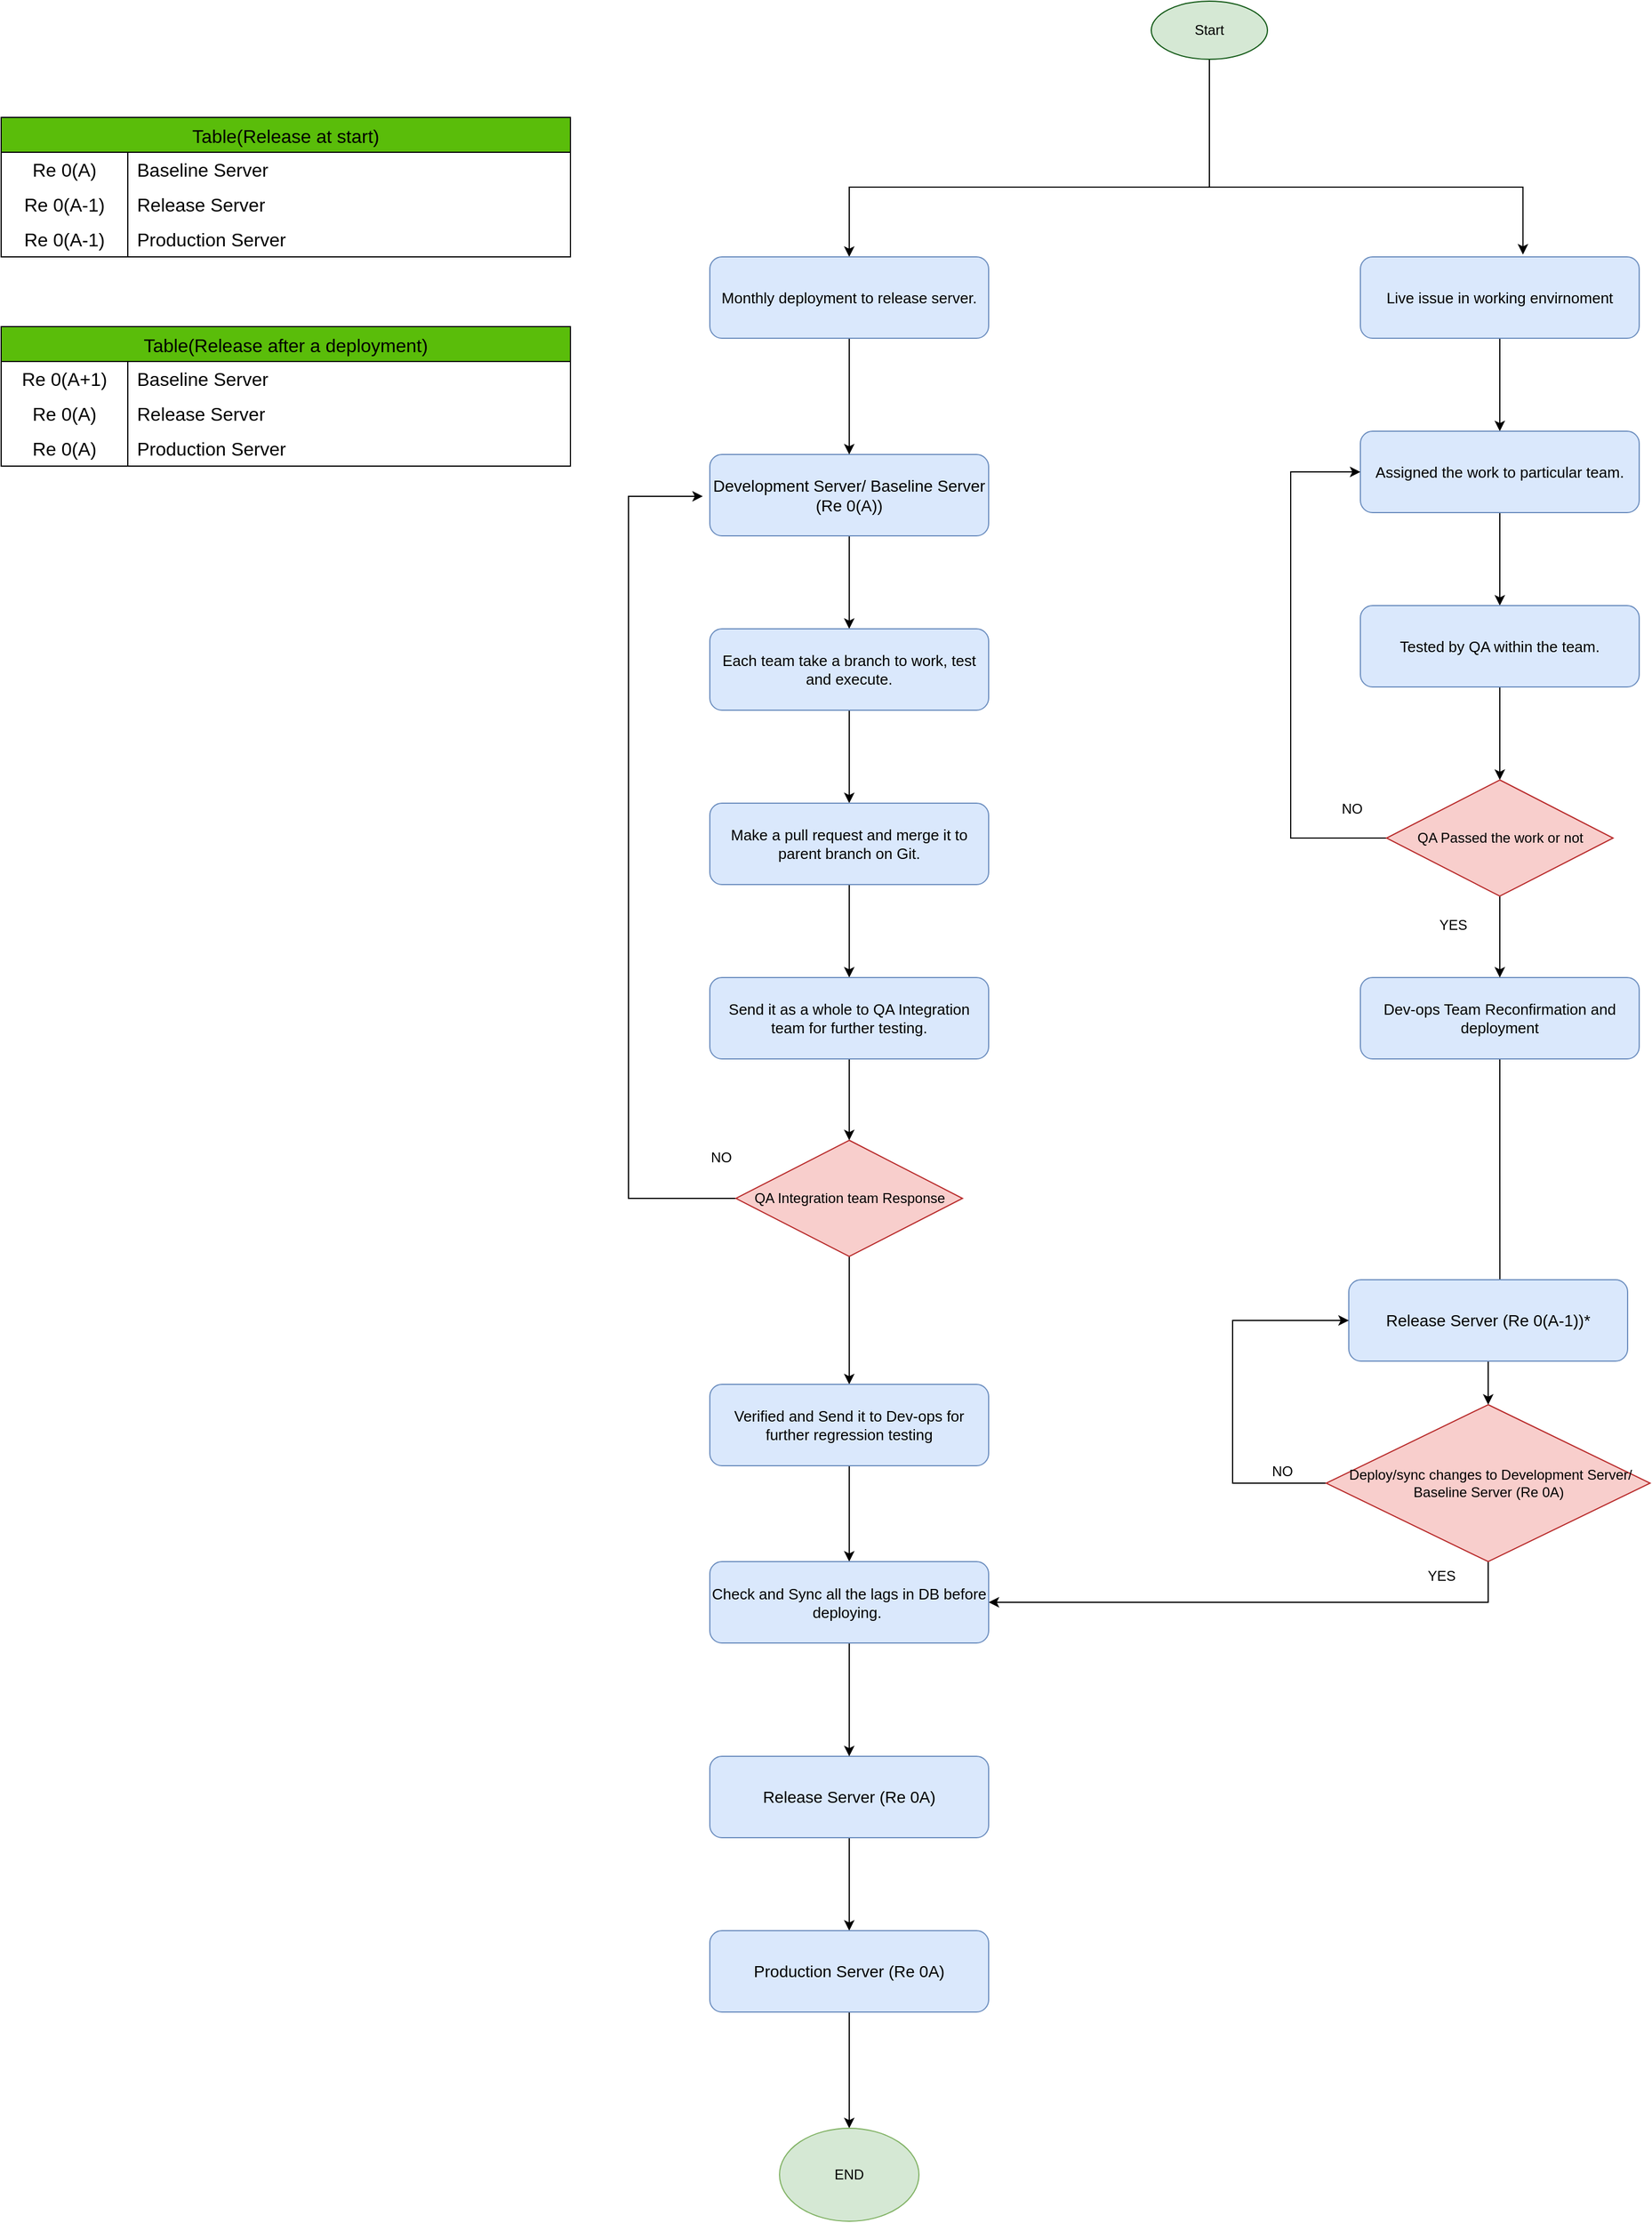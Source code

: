 <mxfile version="21.7.5" type="device">
  <diagram name="Page-1" id="8pNY_bg-7wQrWex4wAmK">
    <mxGraphModel dx="2537" dy="2029" grid="1" gridSize="10" guides="1" tooltips="1" connect="1" arrows="1" fold="1" page="1" pageScale="1" pageWidth="850" pageHeight="1100" math="0" shadow="0">
      <root>
        <mxCell id="0" />
        <mxCell id="1" parent="0" />
        <mxCell id="MV8AUcDROkqsjR5Ie3FV-18" value="" style="edgeStyle=orthogonalEdgeStyle;rounded=0;orthogonalLoop=1;jettySize=auto;html=1;" edge="1" parent="1" source="MV8AUcDROkqsjR5Ie3FV-1" target="MV8AUcDROkqsjR5Ie3FV-15">
          <mxGeometry relative="1" as="geometry" />
        </mxCell>
        <mxCell id="MV8AUcDROkqsjR5Ie3FV-1" value="&lt;font style=&quot;font-size: 14px;&quot;&gt;Development Server/ Baseline Server (Re 0(A))&lt;/font&gt;" style="rounded=1;whiteSpace=wrap;html=1;fillColor=#dae8fc;strokeColor=#6c8ebf;" vertex="1" parent="1">
          <mxGeometry x="-140" y="350" width="240" height="70" as="geometry" />
        </mxCell>
        <mxCell id="MV8AUcDROkqsjR5Ie3FV-12" style="edgeStyle=orthogonalEdgeStyle;rounded=0;orthogonalLoop=1;jettySize=auto;html=1;entryX=0.5;entryY=0;entryDx=0;entryDy=0;" edge="1" parent="1" source="MV8AUcDROkqsjR5Ie3FV-2" target="MV8AUcDROkqsjR5Ie3FV-4">
          <mxGeometry relative="1" as="geometry">
            <Array as="points">
              <mxPoint x="290" y="120" />
              <mxPoint x="-20" y="120" />
            </Array>
          </mxGeometry>
        </mxCell>
        <mxCell id="MV8AUcDROkqsjR5Ie3FV-13" style="edgeStyle=orthogonalEdgeStyle;rounded=0;orthogonalLoop=1;jettySize=auto;html=1;entryX=0.583;entryY=-0.029;entryDx=0;entryDy=0;entryPerimeter=0;" edge="1" parent="1" source="MV8AUcDROkqsjR5Ie3FV-2" target="MV8AUcDROkqsjR5Ie3FV-5">
          <mxGeometry relative="1" as="geometry">
            <Array as="points">
              <mxPoint x="290" y="120" />
              <mxPoint x="560" y="120" />
            </Array>
          </mxGeometry>
        </mxCell>
        <mxCell id="MV8AUcDROkqsjR5Ie3FV-2" value="Start" style="ellipse;whiteSpace=wrap;html=1;fillColor=#d5e8d4;strokeColor=#125916;" vertex="1" parent="1">
          <mxGeometry x="240" y="-40" width="100" height="50" as="geometry" />
        </mxCell>
        <mxCell id="MV8AUcDROkqsjR5Ie3FV-17" value="" style="edgeStyle=orthogonalEdgeStyle;rounded=0;orthogonalLoop=1;jettySize=auto;html=1;" edge="1" parent="1" source="MV8AUcDROkqsjR5Ie3FV-4" target="MV8AUcDROkqsjR5Ie3FV-1">
          <mxGeometry relative="1" as="geometry" />
        </mxCell>
        <mxCell id="MV8AUcDROkqsjR5Ie3FV-4" value="&lt;font style=&quot;font-size: 13px;&quot;&gt;Monthly deployment to release server.&lt;/font&gt;" style="rounded=1;whiteSpace=wrap;html=1;fillColor=#dae8fc;strokeColor=#6c8ebf;" vertex="1" parent="1">
          <mxGeometry x="-140" y="180" width="240" height="70" as="geometry" />
        </mxCell>
        <mxCell id="MV8AUcDROkqsjR5Ie3FV-33" value="" style="edgeStyle=orthogonalEdgeStyle;rounded=0;orthogonalLoop=1;jettySize=auto;html=1;" edge="1" parent="1" source="MV8AUcDROkqsjR5Ie3FV-5" target="MV8AUcDROkqsjR5Ie3FV-32">
          <mxGeometry relative="1" as="geometry" />
        </mxCell>
        <mxCell id="MV8AUcDROkqsjR5Ie3FV-5" value="&lt;font style=&quot;font-size: 13px;&quot;&gt;Live issue in working envirnoment&lt;/font&gt;" style="rounded=1;whiteSpace=wrap;html=1;fillColor=#dae8fc;strokeColor=#6c8ebf;" vertex="1" parent="1">
          <mxGeometry x="420" y="180" width="240" height="70" as="geometry" />
        </mxCell>
        <mxCell id="MV8AUcDROkqsjR5Ie3FV-27" value="" style="edgeStyle=orthogonalEdgeStyle;rounded=0;orthogonalLoop=1;jettySize=auto;html=1;" edge="1" parent="1" source="MV8AUcDROkqsjR5Ie3FV-10" target="MV8AUcDROkqsjR5Ie3FV-26">
          <mxGeometry relative="1" as="geometry" />
        </mxCell>
        <mxCell id="MV8AUcDROkqsjR5Ie3FV-31" style="edgeStyle=orthogonalEdgeStyle;rounded=0;orthogonalLoop=1;jettySize=auto;html=1;entryX=-0.025;entryY=0.514;entryDx=0;entryDy=0;entryPerimeter=0;" edge="1" parent="1" source="MV8AUcDROkqsjR5Ie3FV-10" target="MV8AUcDROkqsjR5Ie3FV-1">
          <mxGeometry relative="1" as="geometry">
            <Array as="points">
              <mxPoint x="-210" y="990" />
              <mxPoint x="-210" y="386" />
            </Array>
          </mxGeometry>
        </mxCell>
        <mxCell id="MV8AUcDROkqsjR5Ie3FV-10" value="QA Integration team Response" style="rhombus;whiteSpace=wrap;html=1;fillColor=#f8cecc;strokeColor=#B82A2A;" vertex="1" parent="1">
          <mxGeometry x="-117.5" y="940" width="195" height="100" as="geometry" />
        </mxCell>
        <mxCell id="MV8AUcDROkqsjR5Ie3FV-21" value="" style="edgeStyle=orthogonalEdgeStyle;rounded=0;orthogonalLoop=1;jettySize=auto;html=1;" edge="1" parent="1" source="MV8AUcDROkqsjR5Ie3FV-15" target="MV8AUcDROkqsjR5Ie3FV-19">
          <mxGeometry relative="1" as="geometry" />
        </mxCell>
        <mxCell id="MV8AUcDROkqsjR5Ie3FV-15" value="&lt;font style=&quot;font-size: 13px;&quot;&gt;Each team take a branch to work, test and execute.&lt;/font&gt;" style="rounded=1;whiteSpace=wrap;html=1;fillColor=#dae8fc;strokeColor=#6c8ebf;" vertex="1" parent="1">
          <mxGeometry x="-140" y="500" width="240" height="70" as="geometry" />
        </mxCell>
        <mxCell id="MV8AUcDROkqsjR5Ie3FV-22" value="" style="edgeStyle=orthogonalEdgeStyle;rounded=0;orthogonalLoop=1;jettySize=auto;html=1;" edge="1" parent="1" source="MV8AUcDROkqsjR5Ie3FV-19" target="MV8AUcDROkqsjR5Ie3FV-20">
          <mxGeometry relative="1" as="geometry" />
        </mxCell>
        <mxCell id="MV8AUcDROkqsjR5Ie3FV-19" value="&lt;font style=&quot;font-size: 13px;&quot;&gt;Make a pull request and merge it to parent branch on Git.&lt;/font&gt;" style="rounded=1;whiteSpace=wrap;html=1;fillColor=#dae8fc;strokeColor=#6c8ebf;" vertex="1" parent="1">
          <mxGeometry x="-140" y="650" width="240" height="70" as="geometry" />
        </mxCell>
        <mxCell id="MV8AUcDROkqsjR5Ie3FV-25" value="" style="edgeStyle=orthogonalEdgeStyle;rounded=0;orthogonalLoop=1;jettySize=auto;html=1;" edge="1" parent="1" source="MV8AUcDROkqsjR5Ie3FV-20" target="MV8AUcDROkqsjR5Ie3FV-10">
          <mxGeometry relative="1" as="geometry" />
        </mxCell>
        <mxCell id="MV8AUcDROkqsjR5Ie3FV-20" value="&lt;span style=&quot;font-size: 13px;&quot;&gt;Send it as a whole to QA Integration team for further&amp;nbsp;testing.&lt;/span&gt;" style="rounded=1;whiteSpace=wrap;html=1;fillColor=#dae8fc;strokeColor=#6c8ebf;" vertex="1" parent="1">
          <mxGeometry x="-140" y="800" width="240" height="70" as="geometry" />
        </mxCell>
        <mxCell id="MV8AUcDROkqsjR5Ie3FV-23" value="NO" style="text;html=1;strokeColor=none;fillColor=none;align=center;verticalAlign=middle;whiteSpace=wrap;rounded=0;" vertex="1" parent="1">
          <mxGeometry x="-160" y="940" width="60" height="30" as="geometry" />
        </mxCell>
        <mxCell id="MV8AUcDROkqsjR5Ie3FV-24" value="YES" style="text;html=1;strokeColor=none;fillColor=none;align=center;verticalAlign=middle;whiteSpace=wrap;rounded=0;" vertex="1" parent="1">
          <mxGeometry x="460" y="1300" width="60" height="30" as="geometry" />
        </mxCell>
        <mxCell id="MV8AUcDROkqsjR5Ie3FV-56" value="" style="edgeStyle=orthogonalEdgeStyle;rounded=0;orthogonalLoop=1;jettySize=auto;html=1;" edge="1" parent="1" source="MV8AUcDROkqsjR5Ie3FV-26" target="MV8AUcDROkqsjR5Ie3FV-55">
          <mxGeometry relative="1" as="geometry" />
        </mxCell>
        <mxCell id="MV8AUcDROkqsjR5Ie3FV-26" value="&lt;span style=&quot;font-size: 13px;&quot;&gt;Verified and Send it to Dev-ops for further&amp;nbsp;regression testing&lt;/span&gt;" style="rounded=1;whiteSpace=wrap;html=1;fillColor=#dae8fc;strokeColor=#6c8ebf;" vertex="1" parent="1">
          <mxGeometry x="-140" y="1150" width="240" height="70" as="geometry" />
        </mxCell>
        <mxCell id="MV8AUcDROkqsjR5Ie3FV-62" value="" style="edgeStyle=orthogonalEdgeStyle;rounded=0;orthogonalLoop=1;jettySize=auto;html=1;" edge="1" parent="1" source="MV8AUcDROkqsjR5Ie3FV-28" target="MV8AUcDROkqsjR5Ie3FV-61">
          <mxGeometry relative="1" as="geometry" />
        </mxCell>
        <mxCell id="MV8AUcDROkqsjR5Ie3FV-28" value="&lt;font style=&quot;font-size: 14px;&quot;&gt;Release Server (Re 0A)&lt;/font&gt;" style="rounded=1;whiteSpace=wrap;html=1;fillColor=#dae8fc;strokeColor=#6c8ebf;" vertex="1" parent="1">
          <mxGeometry x="-140" y="1470" width="240" height="70" as="geometry" />
        </mxCell>
        <mxCell id="MV8AUcDROkqsjR5Ie3FV-36" value="" style="edgeStyle=orthogonalEdgeStyle;rounded=0;orthogonalLoop=1;jettySize=auto;html=1;" edge="1" parent="1" source="MV8AUcDROkqsjR5Ie3FV-32" target="MV8AUcDROkqsjR5Ie3FV-34">
          <mxGeometry relative="1" as="geometry" />
        </mxCell>
        <mxCell id="MV8AUcDROkqsjR5Ie3FV-32" value="&lt;span style=&quot;font-size: 13px;&quot;&gt;Assigned the work to particular team.&lt;/span&gt;" style="rounded=1;whiteSpace=wrap;html=1;fillColor=#dae8fc;strokeColor=#6c8ebf;" vertex="1" parent="1">
          <mxGeometry x="420" y="330" width="240" height="70" as="geometry" />
        </mxCell>
        <mxCell id="MV8AUcDROkqsjR5Ie3FV-43" value="" style="edgeStyle=orthogonalEdgeStyle;rounded=0;orthogonalLoop=1;jettySize=auto;html=1;" edge="1" parent="1" source="MV8AUcDROkqsjR5Ie3FV-34" target="MV8AUcDROkqsjR5Ie3FV-37">
          <mxGeometry relative="1" as="geometry" />
        </mxCell>
        <mxCell id="MV8AUcDROkqsjR5Ie3FV-34" value="&lt;span style=&quot;font-size: 13px;&quot;&gt;Tested by QA within the team.&lt;/span&gt;" style="rounded=1;whiteSpace=wrap;html=1;fillColor=#dae8fc;strokeColor=#6c8ebf;" vertex="1" parent="1">
          <mxGeometry x="420" y="480" width="240" height="70" as="geometry" />
        </mxCell>
        <mxCell id="MV8AUcDROkqsjR5Ie3FV-46" style="edgeStyle=orthogonalEdgeStyle;rounded=0;orthogonalLoop=1;jettySize=auto;html=1;entryX=0.542;entryY=0.143;entryDx=0;entryDy=0;entryPerimeter=0;" edge="1" parent="1" source="MV8AUcDROkqsjR5Ie3FV-35" target="MV8AUcDROkqsjR5Ie3FV-45">
          <mxGeometry relative="1" as="geometry" />
        </mxCell>
        <mxCell id="MV8AUcDROkqsjR5Ie3FV-35" value="&lt;span style=&quot;font-size: 13px;&quot;&gt;Dev-ops Team Reconfirmation and deployment&lt;/span&gt;" style="rounded=1;whiteSpace=wrap;html=1;fillColor=#dae8fc;strokeColor=#6c8ebf;" vertex="1" parent="1">
          <mxGeometry x="420" y="800" width="240" height="70" as="geometry" />
        </mxCell>
        <mxCell id="MV8AUcDROkqsjR5Ie3FV-39" value="" style="edgeStyle=orthogonalEdgeStyle;rounded=0;orthogonalLoop=1;jettySize=auto;html=1;" edge="1" parent="1" source="MV8AUcDROkqsjR5Ie3FV-37" target="MV8AUcDROkqsjR5Ie3FV-35">
          <mxGeometry relative="1" as="geometry" />
        </mxCell>
        <mxCell id="MV8AUcDROkqsjR5Ie3FV-44" style="edgeStyle=orthogonalEdgeStyle;rounded=0;orthogonalLoop=1;jettySize=auto;html=1;entryX=0;entryY=0.5;entryDx=0;entryDy=0;" edge="1" parent="1" source="MV8AUcDROkqsjR5Ie3FV-37" target="MV8AUcDROkqsjR5Ie3FV-32">
          <mxGeometry relative="1" as="geometry">
            <Array as="points">
              <mxPoint x="360" y="680" />
              <mxPoint x="360" y="365" />
            </Array>
          </mxGeometry>
        </mxCell>
        <mxCell id="MV8AUcDROkqsjR5Ie3FV-37" value="QA Passed the work or not" style="rhombus;whiteSpace=wrap;html=1;fillColor=#f8cecc;strokeColor=#B82A2A;" vertex="1" parent="1">
          <mxGeometry x="442.5" y="630" width="195" height="100" as="geometry" />
        </mxCell>
        <mxCell id="MV8AUcDROkqsjR5Ie3FV-38" value="YES" style="text;html=1;strokeColor=none;fillColor=none;align=center;verticalAlign=middle;whiteSpace=wrap;rounded=0;" vertex="1" parent="1">
          <mxGeometry x="470" y="740" width="60" height="30" as="geometry" />
        </mxCell>
        <mxCell id="MV8AUcDROkqsjR5Ie3FV-42" value="NO" style="text;html=1;strokeColor=none;fillColor=none;align=center;verticalAlign=middle;whiteSpace=wrap;rounded=0;" vertex="1" parent="1">
          <mxGeometry x="382.5" y="640" width="60" height="30" as="geometry" />
        </mxCell>
        <mxCell id="MV8AUcDROkqsjR5Ie3FV-50" value="" style="edgeStyle=orthogonalEdgeStyle;rounded=0;orthogonalLoop=1;jettySize=auto;html=1;" edge="1" parent="1" source="MV8AUcDROkqsjR5Ie3FV-45" target="MV8AUcDROkqsjR5Ie3FV-49">
          <mxGeometry relative="1" as="geometry" />
        </mxCell>
        <mxCell id="MV8AUcDROkqsjR5Ie3FV-45" value="&lt;font style=&quot;font-size: 14px;&quot;&gt;Release Server (Re 0(A-1))*&lt;/font&gt;" style="rounded=1;whiteSpace=wrap;html=1;fillColor=#dae8fc;strokeColor=#6c8ebf;" vertex="1" parent="1">
          <mxGeometry x="410.01" y="1060" width="240" height="70" as="geometry" />
        </mxCell>
        <mxCell id="MV8AUcDROkqsjR5Ie3FV-59" style="edgeStyle=orthogonalEdgeStyle;rounded=0;orthogonalLoop=1;jettySize=auto;html=1;entryX=0;entryY=0.5;entryDx=0;entryDy=0;" edge="1" parent="1" source="MV8AUcDROkqsjR5Ie3FV-49" target="MV8AUcDROkqsjR5Ie3FV-45">
          <mxGeometry relative="1" as="geometry">
            <Array as="points">
              <mxPoint x="310" y="1235" />
              <mxPoint x="310" y="1095" />
            </Array>
          </mxGeometry>
        </mxCell>
        <mxCell id="MV8AUcDROkqsjR5Ie3FV-60" style="edgeStyle=orthogonalEdgeStyle;rounded=0;orthogonalLoop=1;jettySize=auto;html=1;entryX=1;entryY=0.5;entryDx=0;entryDy=0;" edge="1" parent="1" source="MV8AUcDROkqsjR5Ie3FV-49" target="MV8AUcDROkqsjR5Ie3FV-55">
          <mxGeometry relative="1" as="geometry">
            <Array as="points">
              <mxPoint x="530" y="1338" />
            </Array>
          </mxGeometry>
        </mxCell>
        <mxCell id="MV8AUcDROkqsjR5Ie3FV-49" value="&amp;nbsp;Deploy/sync changes to Development Server/ Baseline Server (Re 0A)" style="rhombus;whiteSpace=wrap;html=1;fillColor=#f8cecc;strokeColor=#B82A2A;" vertex="1" parent="1">
          <mxGeometry x="390.64" y="1167.5" width="278.75" height="135" as="geometry" />
        </mxCell>
        <mxCell id="MV8AUcDROkqsjR5Ie3FV-52" value="NO" style="text;html=1;strokeColor=none;fillColor=none;align=center;verticalAlign=middle;whiteSpace=wrap;rounded=0;" vertex="1" parent="1">
          <mxGeometry x="322.5" y="1210" width="60" height="30" as="geometry" />
        </mxCell>
        <mxCell id="MV8AUcDROkqsjR5Ie3FV-57" value="" style="edgeStyle=orthogonalEdgeStyle;rounded=0;orthogonalLoop=1;jettySize=auto;html=1;" edge="1" parent="1" source="MV8AUcDROkqsjR5Ie3FV-55" target="MV8AUcDROkqsjR5Ie3FV-28">
          <mxGeometry relative="1" as="geometry" />
        </mxCell>
        <mxCell id="MV8AUcDROkqsjR5Ie3FV-55" value="&lt;span style=&quot;font-size: 13px;&quot;&gt;Check and Sync all the lags in DB before deploying.&amp;nbsp;&lt;/span&gt;" style="rounded=1;whiteSpace=wrap;html=1;fillColor=#dae8fc;strokeColor=#6c8ebf;" vertex="1" parent="1">
          <mxGeometry x="-140" y="1302.5" width="240" height="70" as="geometry" />
        </mxCell>
        <mxCell id="MV8AUcDROkqsjR5Ie3FV-64" value="" style="edgeStyle=orthogonalEdgeStyle;rounded=0;orthogonalLoop=1;jettySize=auto;html=1;" edge="1" parent="1" source="MV8AUcDROkqsjR5Ie3FV-61" target="MV8AUcDROkqsjR5Ie3FV-63">
          <mxGeometry relative="1" as="geometry" />
        </mxCell>
        <mxCell id="MV8AUcDROkqsjR5Ie3FV-61" value="&lt;span style=&quot;font-size: 14px;&quot;&gt;Production Server (Re 0A)&lt;/span&gt;" style="rounded=1;whiteSpace=wrap;html=1;fillColor=#dae8fc;strokeColor=#6c8ebf;" vertex="1" parent="1">
          <mxGeometry x="-140" y="1620" width="240" height="70" as="geometry" />
        </mxCell>
        <mxCell id="MV8AUcDROkqsjR5Ie3FV-63" value="END" style="ellipse;whiteSpace=wrap;html=1;fillColor=#d5e8d4;strokeColor=#82b366;" vertex="1" parent="1">
          <mxGeometry x="-80" y="1790" width="120" height="80" as="geometry" />
        </mxCell>
        <mxCell id="MV8AUcDROkqsjR5Ie3FV-89" value="Table(Release at start)" style="shape=table;startSize=30;container=1;collapsible=0;childLayout=tableLayout;fixedRows=1;rowLines=0;fontStyle=0;strokeColor=default;fontSize=16;fillColor=#5abd0a;" vertex="1" parent="1">
          <mxGeometry x="-750" y="60" width="490" height="120" as="geometry" />
        </mxCell>
        <mxCell id="MV8AUcDROkqsjR5Ie3FV-90" value="" style="shape=tableRow;horizontal=0;startSize=0;swimlaneHead=0;swimlaneBody=0;top=0;left=0;bottom=0;right=0;collapsible=0;dropTarget=0;fillColor=none;points=[[0,0.5],[1,0.5]];portConstraint=eastwest;strokeColor=inherit;fontSize=16;" vertex="1" parent="MV8AUcDROkqsjR5Ie3FV-89">
          <mxGeometry y="30" width="490" height="30" as="geometry" />
        </mxCell>
        <mxCell id="MV8AUcDROkqsjR5Ie3FV-91" value="Re 0(A)" style="shape=partialRectangle;html=1;whiteSpace=wrap;connectable=0;fillColor=none;top=0;left=0;bottom=0;right=0;overflow=hidden;pointerEvents=1;strokeColor=inherit;fontSize=16;" vertex="1" parent="MV8AUcDROkqsjR5Ie3FV-90">
          <mxGeometry width="109" height="30" as="geometry">
            <mxRectangle width="109" height="30" as="alternateBounds" />
          </mxGeometry>
        </mxCell>
        <mxCell id="MV8AUcDROkqsjR5Ie3FV-92" value="Baseline Server" style="shape=partialRectangle;html=1;whiteSpace=wrap;connectable=0;fillColor=none;top=0;left=0;bottom=0;right=0;align=left;spacingLeft=6;overflow=hidden;strokeColor=inherit;fontSize=16;" vertex="1" parent="MV8AUcDROkqsjR5Ie3FV-90">
          <mxGeometry x="109" width="381" height="30" as="geometry">
            <mxRectangle width="381" height="30" as="alternateBounds" />
          </mxGeometry>
        </mxCell>
        <mxCell id="MV8AUcDROkqsjR5Ie3FV-93" value="" style="shape=tableRow;horizontal=0;startSize=0;swimlaneHead=0;swimlaneBody=0;top=0;left=0;bottom=0;right=0;collapsible=0;dropTarget=0;fillColor=none;points=[[0,0.5],[1,0.5]];portConstraint=eastwest;strokeColor=inherit;fontSize=16;" vertex="1" parent="MV8AUcDROkqsjR5Ie3FV-89">
          <mxGeometry y="60" width="490" height="30" as="geometry" />
        </mxCell>
        <mxCell id="MV8AUcDROkqsjR5Ie3FV-94" value="Re 0(A-1)" style="shape=partialRectangle;html=1;whiteSpace=wrap;connectable=0;fillColor=none;top=0;left=0;bottom=0;right=0;overflow=hidden;strokeColor=inherit;fontSize=16;" vertex="1" parent="MV8AUcDROkqsjR5Ie3FV-93">
          <mxGeometry width="109" height="30" as="geometry">
            <mxRectangle width="109" height="30" as="alternateBounds" />
          </mxGeometry>
        </mxCell>
        <mxCell id="MV8AUcDROkqsjR5Ie3FV-95" value="Release Server" style="shape=partialRectangle;html=1;whiteSpace=wrap;connectable=0;fillColor=none;top=0;left=0;bottom=0;right=0;align=left;spacingLeft=6;overflow=hidden;strokeColor=inherit;fontSize=16;" vertex="1" parent="MV8AUcDROkqsjR5Ie3FV-93">
          <mxGeometry x="109" width="381" height="30" as="geometry">
            <mxRectangle width="381" height="30" as="alternateBounds" />
          </mxGeometry>
        </mxCell>
        <mxCell id="MV8AUcDROkqsjR5Ie3FV-96" value="" style="shape=tableRow;horizontal=0;startSize=0;swimlaneHead=0;swimlaneBody=0;top=0;left=0;bottom=0;right=0;collapsible=0;dropTarget=0;fillColor=none;points=[[0,0.5],[1,0.5]];portConstraint=eastwest;strokeColor=inherit;fontSize=16;" vertex="1" parent="MV8AUcDROkqsjR5Ie3FV-89">
          <mxGeometry y="90" width="490" height="30" as="geometry" />
        </mxCell>
        <mxCell id="MV8AUcDROkqsjR5Ie3FV-97" value="Re 0(A-1)" style="shape=partialRectangle;html=1;whiteSpace=wrap;connectable=0;fillColor=none;top=0;left=0;bottom=0;right=0;overflow=hidden;strokeColor=inherit;fontSize=16;" vertex="1" parent="MV8AUcDROkqsjR5Ie3FV-96">
          <mxGeometry width="109" height="30" as="geometry">
            <mxRectangle width="109" height="30" as="alternateBounds" />
          </mxGeometry>
        </mxCell>
        <mxCell id="MV8AUcDROkqsjR5Ie3FV-98" value="Production Server" style="shape=partialRectangle;html=1;whiteSpace=wrap;connectable=0;fillColor=none;top=0;left=0;bottom=0;right=0;align=left;spacingLeft=6;overflow=hidden;strokeColor=inherit;fontSize=16;" vertex="1" parent="MV8AUcDROkqsjR5Ie3FV-96">
          <mxGeometry x="109" width="381" height="30" as="geometry">
            <mxRectangle width="381" height="30" as="alternateBounds" />
          </mxGeometry>
        </mxCell>
        <mxCell id="MV8AUcDROkqsjR5Ie3FV-99" value="Table(Release after a deployment)" style="shape=table;startSize=30;container=1;collapsible=0;childLayout=tableLayout;fixedRows=1;rowLines=0;fontStyle=0;strokeColor=default;fontSize=16;fillColor=#5abd0a;" vertex="1" parent="1">
          <mxGeometry x="-750" y="240" width="490" height="120" as="geometry" />
        </mxCell>
        <mxCell id="MV8AUcDROkqsjR5Ie3FV-100" value="" style="shape=tableRow;horizontal=0;startSize=0;swimlaneHead=0;swimlaneBody=0;top=0;left=0;bottom=0;right=0;collapsible=0;dropTarget=0;fillColor=none;points=[[0,0.5],[1,0.5]];portConstraint=eastwest;strokeColor=inherit;fontSize=16;" vertex="1" parent="MV8AUcDROkqsjR5Ie3FV-99">
          <mxGeometry y="30" width="490" height="30" as="geometry" />
        </mxCell>
        <mxCell id="MV8AUcDROkqsjR5Ie3FV-101" value="Re 0(A+1)" style="shape=partialRectangle;html=1;whiteSpace=wrap;connectable=0;fillColor=none;top=0;left=0;bottom=0;right=0;overflow=hidden;pointerEvents=1;strokeColor=inherit;fontSize=16;" vertex="1" parent="MV8AUcDROkqsjR5Ie3FV-100">
          <mxGeometry width="109" height="30" as="geometry">
            <mxRectangle width="109" height="30" as="alternateBounds" />
          </mxGeometry>
        </mxCell>
        <mxCell id="MV8AUcDROkqsjR5Ie3FV-102" value="Baseline Server" style="shape=partialRectangle;html=1;whiteSpace=wrap;connectable=0;fillColor=none;top=0;left=0;bottom=0;right=0;align=left;spacingLeft=6;overflow=hidden;strokeColor=inherit;fontSize=16;" vertex="1" parent="MV8AUcDROkqsjR5Ie3FV-100">
          <mxGeometry x="109" width="381" height="30" as="geometry">
            <mxRectangle width="381" height="30" as="alternateBounds" />
          </mxGeometry>
        </mxCell>
        <mxCell id="MV8AUcDROkqsjR5Ie3FV-103" value="" style="shape=tableRow;horizontal=0;startSize=0;swimlaneHead=0;swimlaneBody=0;top=0;left=0;bottom=0;right=0;collapsible=0;dropTarget=0;fillColor=none;points=[[0,0.5],[1,0.5]];portConstraint=eastwest;strokeColor=inherit;fontSize=16;" vertex="1" parent="MV8AUcDROkqsjR5Ie3FV-99">
          <mxGeometry y="60" width="490" height="30" as="geometry" />
        </mxCell>
        <mxCell id="MV8AUcDROkqsjR5Ie3FV-104" value="Re 0(A)" style="shape=partialRectangle;html=1;whiteSpace=wrap;connectable=0;fillColor=none;top=0;left=0;bottom=0;right=0;overflow=hidden;strokeColor=inherit;fontSize=16;" vertex="1" parent="MV8AUcDROkqsjR5Ie3FV-103">
          <mxGeometry width="109" height="30" as="geometry">
            <mxRectangle width="109" height="30" as="alternateBounds" />
          </mxGeometry>
        </mxCell>
        <mxCell id="MV8AUcDROkqsjR5Ie3FV-105" value="Release Server" style="shape=partialRectangle;html=1;whiteSpace=wrap;connectable=0;fillColor=none;top=0;left=0;bottom=0;right=0;align=left;spacingLeft=6;overflow=hidden;strokeColor=inherit;fontSize=16;" vertex="1" parent="MV8AUcDROkqsjR5Ie3FV-103">
          <mxGeometry x="109" width="381" height="30" as="geometry">
            <mxRectangle width="381" height="30" as="alternateBounds" />
          </mxGeometry>
        </mxCell>
        <mxCell id="MV8AUcDROkqsjR5Ie3FV-106" value="" style="shape=tableRow;horizontal=0;startSize=0;swimlaneHead=0;swimlaneBody=0;top=0;left=0;bottom=0;right=0;collapsible=0;dropTarget=0;fillColor=none;points=[[0,0.5],[1,0.5]];portConstraint=eastwest;strokeColor=inherit;fontSize=16;" vertex="1" parent="MV8AUcDROkqsjR5Ie3FV-99">
          <mxGeometry y="90" width="490" height="30" as="geometry" />
        </mxCell>
        <mxCell id="MV8AUcDROkqsjR5Ie3FV-107" value="Re 0(A)" style="shape=partialRectangle;html=1;whiteSpace=wrap;connectable=0;fillColor=none;top=0;left=0;bottom=0;right=0;overflow=hidden;strokeColor=inherit;fontSize=16;" vertex="1" parent="MV8AUcDROkqsjR5Ie3FV-106">
          <mxGeometry width="109" height="30" as="geometry">
            <mxRectangle width="109" height="30" as="alternateBounds" />
          </mxGeometry>
        </mxCell>
        <mxCell id="MV8AUcDROkqsjR5Ie3FV-108" value="Production Server" style="shape=partialRectangle;html=1;whiteSpace=wrap;connectable=0;fillColor=none;top=0;left=0;bottom=0;right=0;align=left;spacingLeft=6;overflow=hidden;strokeColor=inherit;fontSize=16;" vertex="1" parent="MV8AUcDROkqsjR5Ie3FV-106">
          <mxGeometry x="109" width="381" height="30" as="geometry">
            <mxRectangle width="381" height="30" as="alternateBounds" />
          </mxGeometry>
        </mxCell>
      </root>
    </mxGraphModel>
  </diagram>
</mxfile>
